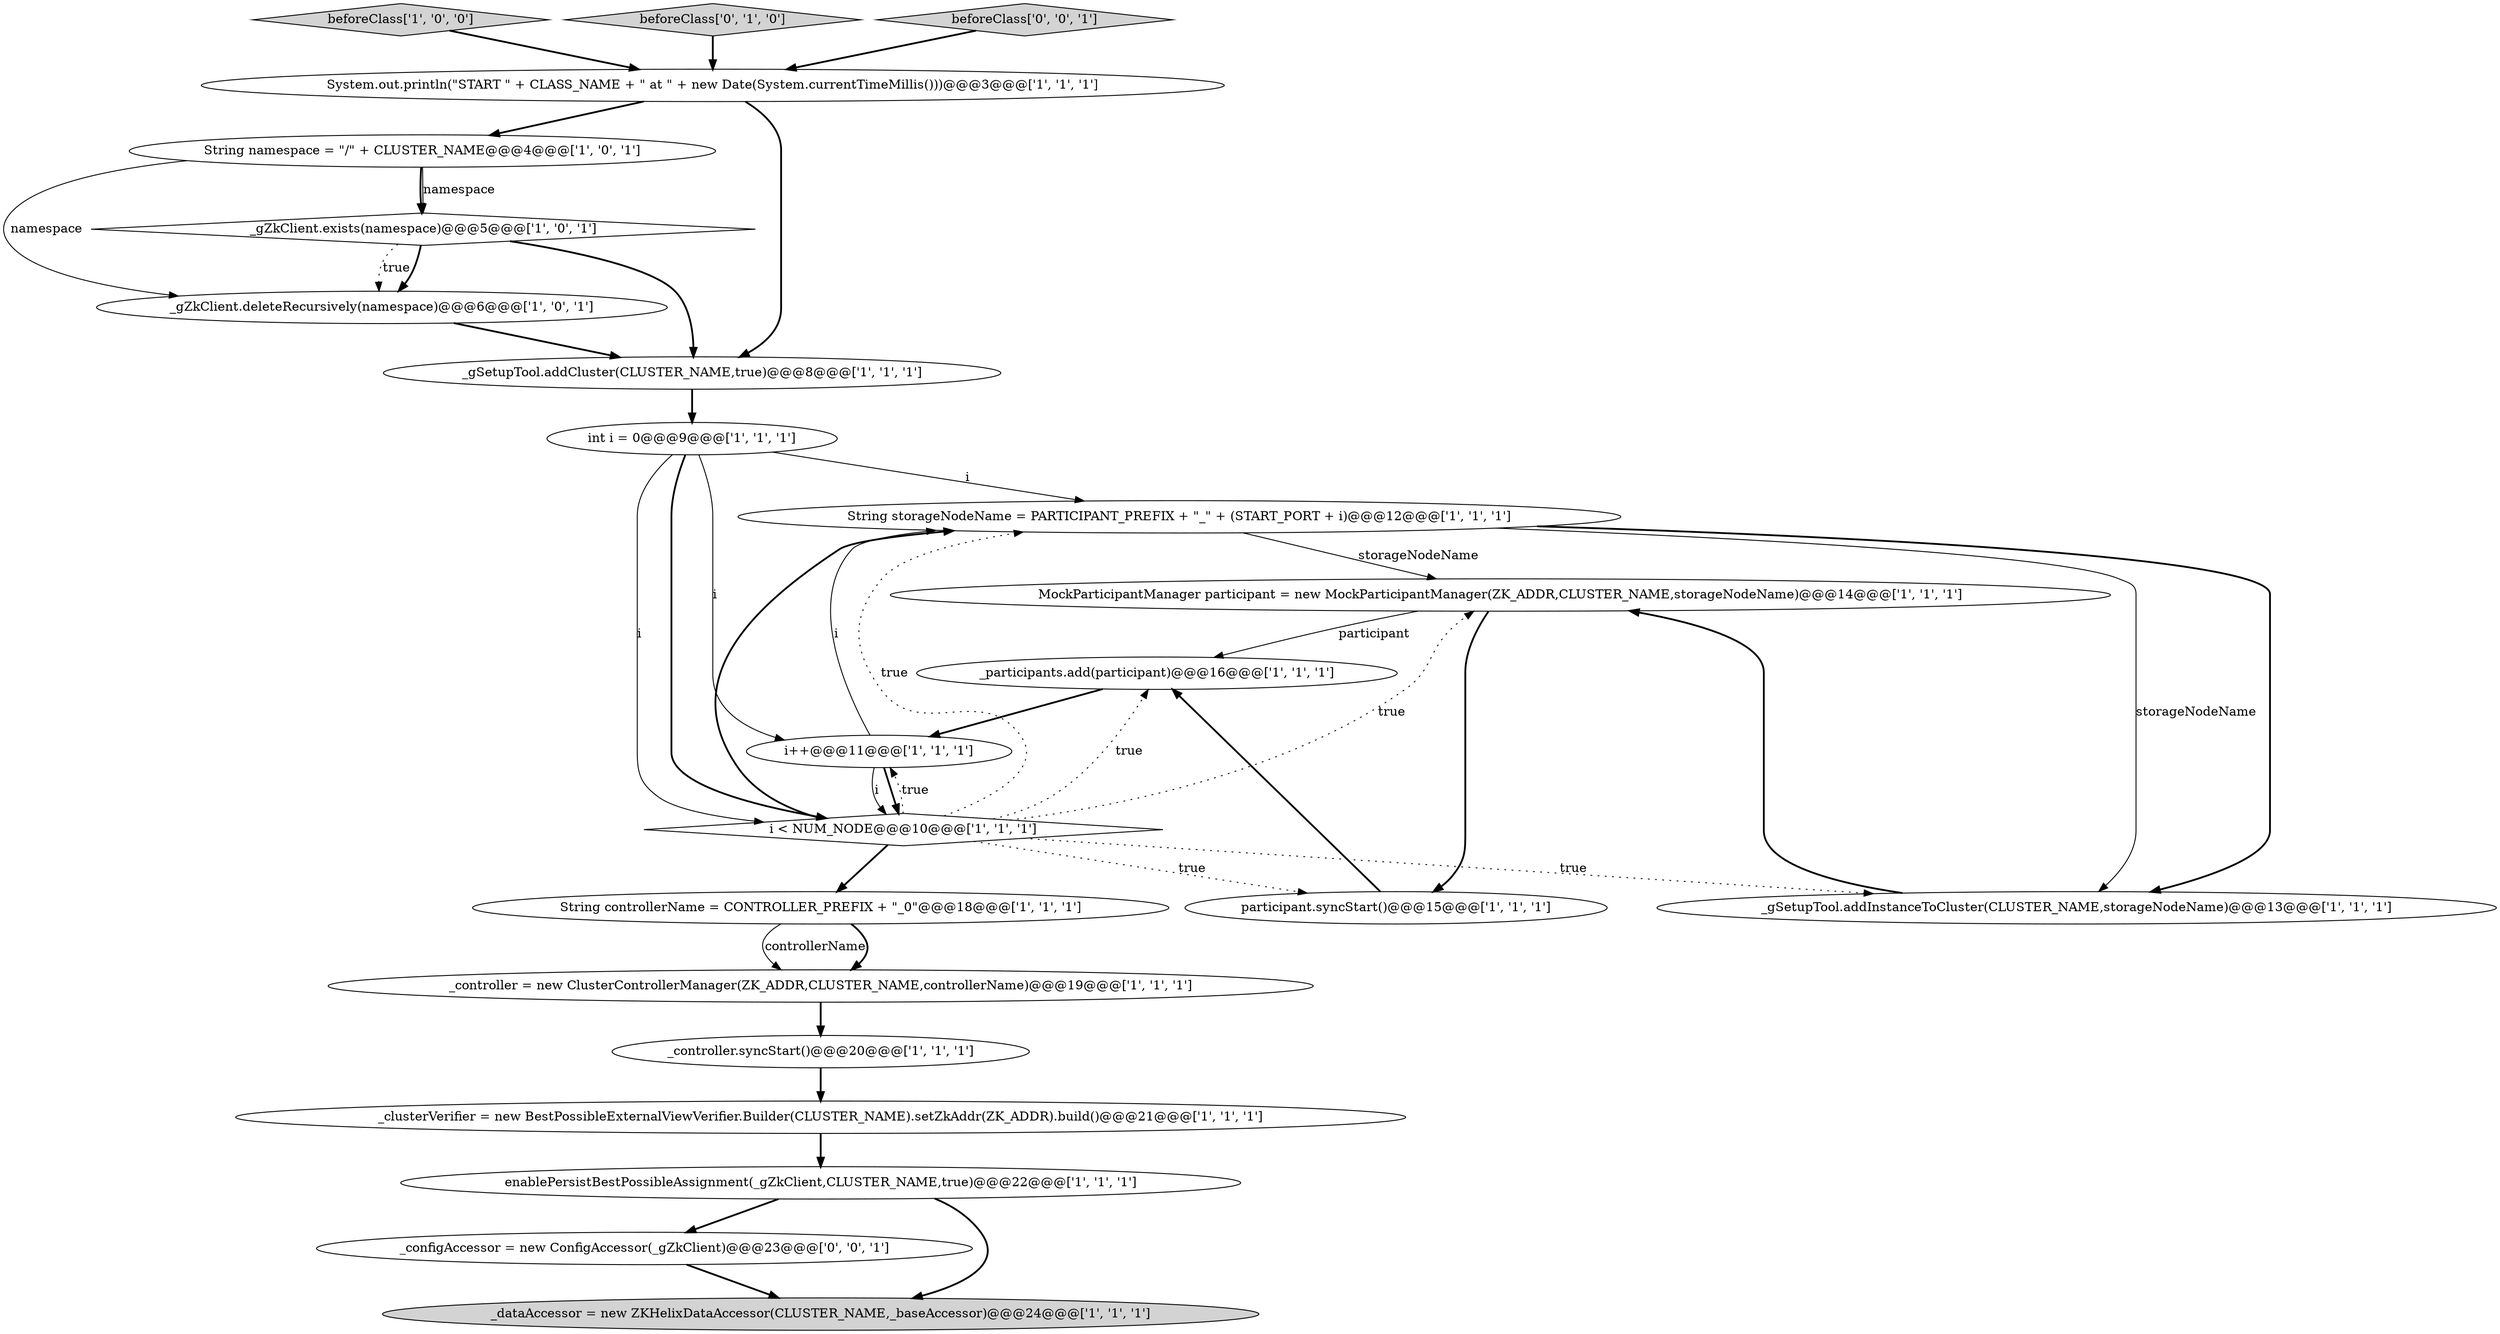 digraph {
17 [style = filled, label = "int i = 0@@@9@@@['1', '1', '1']", fillcolor = white, shape = ellipse image = "AAA0AAABBB1BBB"];
0 [style = filled, label = "_controller = new ClusterControllerManager(ZK_ADDR,CLUSTER_NAME,controllerName)@@@19@@@['1', '1', '1']", fillcolor = white, shape = ellipse image = "AAA0AAABBB1BBB"];
9 [style = filled, label = "_controller.syncStart()@@@20@@@['1', '1', '1']", fillcolor = white, shape = ellipse image = "AAA0AAABBB1BBB"];
11 [style = filled, label = "_gZkClient.exists(namespace)@@@5@@@['1', '0', '1']", fillcolor = white, shape = diamond image = "AAA0AAABBB1BBB"];
10 [style = filled, label = "String storageNodeName = PARTICIPANT_PREFIX + \"_\" + (START_PORT + i)@@@12@@@['1', '1', '1']", fillcolor = white, shape = ellipse image = "AAA0AAABBB1BBB"];
19 [style = filled, label = "_clusterVerifier = new BestPossibleExternalViewVerifier.Builder(CLUSTER_NAME).setZkAddr(ZK_ADDR).build()@@@21@@@['1', '1', '1']", fillcolor = white, shape = ellipse image = "AAA0AAABBB1BBB"];
3 [style = filled, label = "beforeClass['1', '0', '0']", fillcolor = lightgray, shape = diamond image = "AAA0AAABBB1BBB"];
18 [style = filled, label = "_participants.add(participant)@@@16@@@['1', '1', '1']", fillcolor = white, shape = ellipse image = "AAA0AAABBB1BBB"];
22 [style = filled, label = "_configAccessor = new ConfigAccessor(_gZkClient)@@@23@@@['0', '0', '1']", fillcolor = white, shape = ellipse image = "AAA0AAABBB3BBB"];
6 [style = filled, label = "i++@@@11@@@['1', '1', '1']", fillcolor = white, shape = ellipse image = "AAA0AAABBB1BBB"];
4 [style = filled, label = "i < NUM_NODE@@@10@@@['1', '1', '1']", fillcolor = white, shape = diamond image = "AAA0AAABBB1BBB"];
15 [style = filled, label = "MockParticipantManager participant = new MockParticipantManager(ZK_ADDR,CLUSTER_NAME,storageNodeName)@@@14@@@['1', '1', '1']", fillcolor = white, shape = ellipse image = "AAA0AAABBB1BBB"];
12 [style = filled, label = "_gSetupTool.addInstanceToCluster(CLUSTER_NAME,storageNodeName)@@@13@@@['1', '1', '1']", fillcolor = white, shape = ellipse image = "AAA0AAABBB1BBB"];
2 [style = filled, label = "String namespace = \"/\" + CLUSTER_NAME@@@4@@@['1', '0', '1']", fillcolor = white, shape = ellipse image = "AAA0AAABBB1BBB"];
8 [style = filled, label = "String controllerName = CONTROLLER_PREFIX + \"_0\"@@@18@@@['1', '1', '1']", fillcolor = white, shape = ellipse image = "AAA0AAABBB1BBB"];
20 [style = filled, label = "beforeClass['0', '1', '0']", fillcolor = lightgray, shape = diamond image = "AAA0AAABBB2BBB"];
7 [style = filled, label = "_gZkClient.deleteRecursively(namespace)@@@6@@@['1', '0', '1']", fillcolor = white, shape = ellipse image = "AAA0AAABBB1BBB"];
14 [style = filled, label = "_dataAccessor = new ZKHelixDataAccessor(CLUSTER_NAME,_baseAccessor)@@@24@@@['1', '1', '1']", fillcolor = lightgray, shape = ellipse image = "AAA0AAABBB1BBB"];
1 [style = filled, label = "enablePersistBestPossibleAssignment(_gZkClient,CLUSTER_NAME,true)@@@22@@@['1', '1', '1']", fillcolor = white, shape = ellipse image = "AAA0AAABBB1BBB"];
13 [style = filled, label = "System.out.println(\"START \" + CLASS_NAME + \" at \" + new Date(System.currentTimeMillis()))@@@3@@@['1', '1', '1']", fillcolor = white, shape = ellipse image = "AAA0AAABBB1BBB"];
16 [style = filled, label = "_gSetupTool.addCluster(CLUSTER_NAME,true)@@@8@@@['1', '1', '1']", fillcolor = white, shape = ellipse image = "AAA0AAABBB1BBB"];
21 [style = filled, label = "beforeClass['0', '0', '1']", fillcolor = lightgray, shape = diamond image = "AAA0AAABBB3BBB"];
5 [style = filled, label = "participant.syncStart()@@@15@@@['1', '1', '1']", fillcolor = white, shape = ellipse image = "AAA0AAABBB1BBB"];
4->6 [style = dotted, label="true"];
11->7 [style = dotted, label="true"];
11->16 [style = bold, label=""];
4->10 [style = bold, label=""];
4->5 [style = dotted, label="true"];
4->18 [style = dotted, label="true"];
0->9 [style = bold, label=""];
6->4 [style = solid, label="i"];
20->13 [style = bold, label=""];
15->18 [style = solid, label="participant"];
17->10 [style = solid, label="i"];
17->4 [style = solid, label="i"];
10->12 [style = solid, label="storageNodeName"];
4->10 [style = dotted, label="true"];
17->6 [style = solid, label="i"];
12->15 [style = bold, label=""];
2->7 [style = solid, label="namespace"];
5->18 [style = bold, label=""];
16->17 [style = bold, label=""];
8->0 [style = solid, label="controllerName"];
4->15 [style = dotted, label="true"];
13->16 [style = bold, label=""];
15->5 [style = bold, label=""];
1->22 [style = bold, label=""];
8->0 [style = bold, label=""];
6->4 [style = bold, label=""];
19->1 [style = bold, label=""];
2->11 [style = solid, label="namespace"];
18->6 [style = bold, label=""];
10->12 [style = bold, label=""];
7->16 [style = bold, label=""];
6->10 [style = solid, label="i"];
3->13 [style = bold, label=""];
9->19 [style = bold, label=""];
4->8 [style = bold, label=""];
1->14 [style = bold, label=""];
10->15 [style = solid, label="storageNodeName"];
22->14 [style = bold, label=""];
4->12 [style = dotted, label="true"];
2->11 [style = bold, label=""];
17->4 [style = bold, label=""];
11->7 [style = bold, label=""];
21->13 [style = bold, label=""];
13->2 [style = bold, label=""];
}
